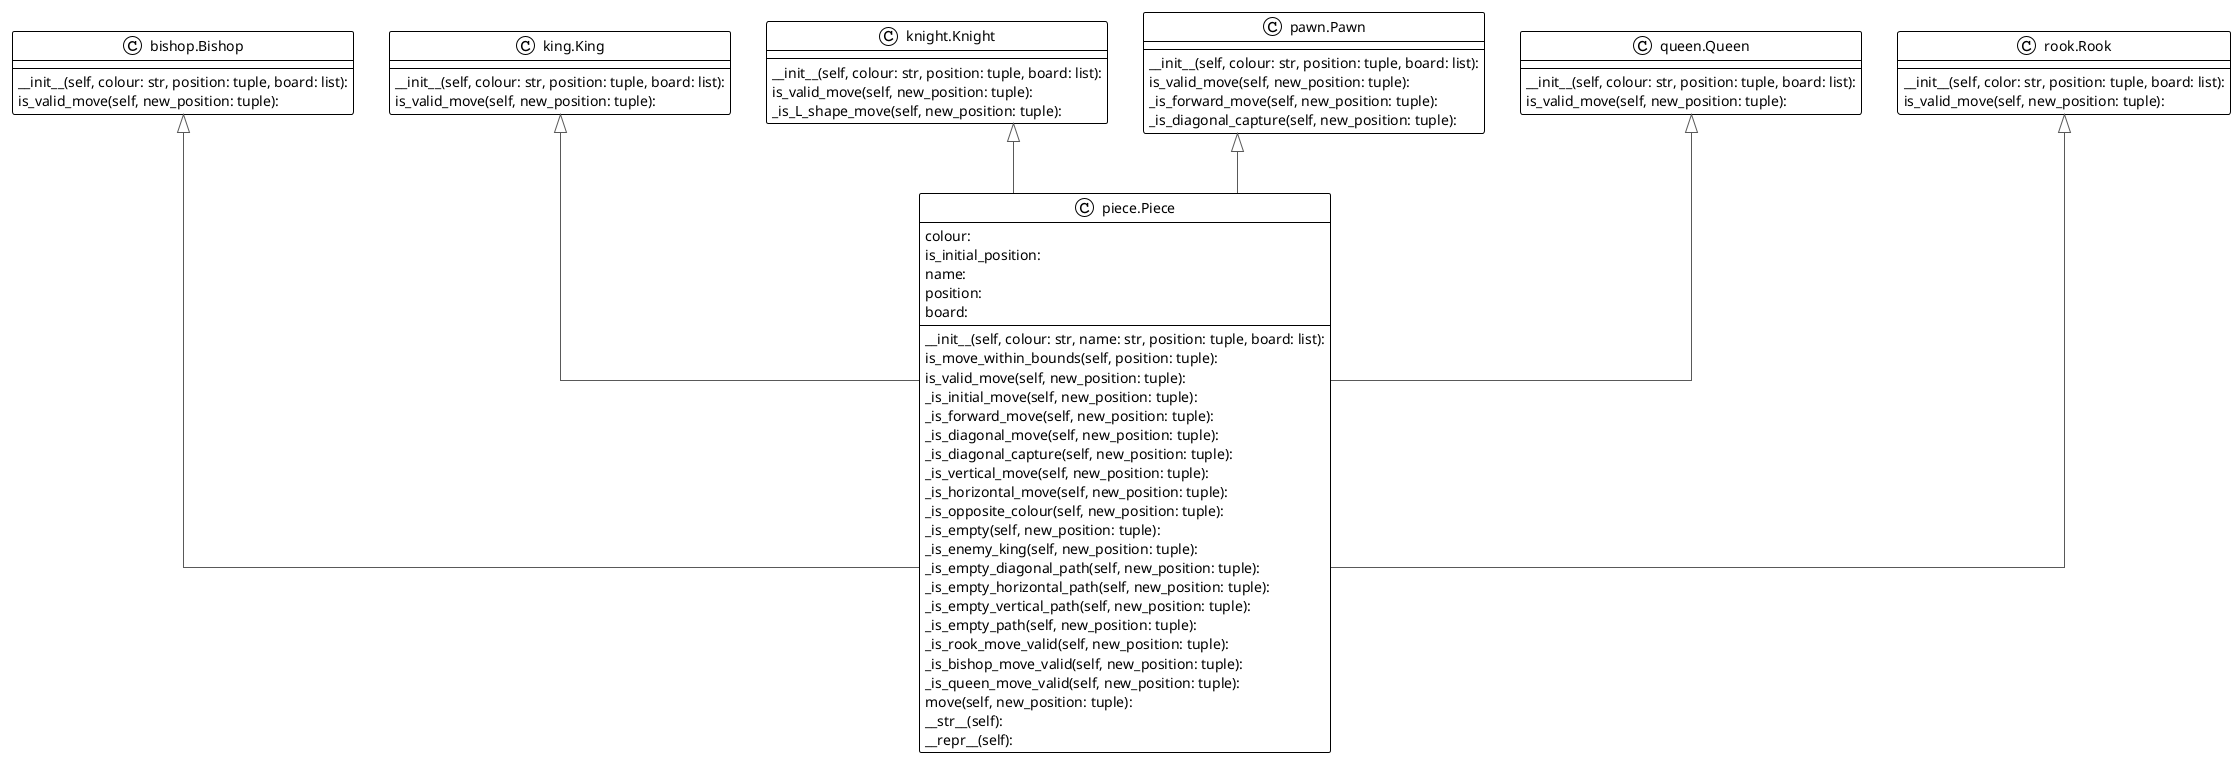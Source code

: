 @startuml

!theme plain
top to bottom direction
skinparam linetype ortho

class node2 as "bishop.Bishop" {
   __init__(self, colour: str, position: tuple, board: list): 
   is_valid_move(self, new_position: tuple): 
}
class node5 as "king.King" {
   __init__(self, colour: str, position: tuple, board: list): 
   is_valid_move(self, new_position: tuple): 
}
class node4 as "knight.Knight" {
   __init__(self, colour: str, position: tuple, board: list): 
   is_valid_move(self, new_position: tuple): 
   _is_L_shape_move(self, new_position: tuple): 
}
class node0 as "pawn.Pawn" {
   __init__(self, colour: str, position: tuple, board: list): 
   is_valid_move(self, new_position: tuple): 
   _is_forward_move(self, new_position: tuple): 
   _is_diagonal_capture(self, new_position: tuple): 
}
class node3 as "piece.Piece" {
   colour: 
   is_initial_position: 
   name: 
   position: 
   board: 
   __init__(self, colour: str, name: str, position: tuple, board: list): 
   is_move_within_bounds(self, position: tuple): 
   is_valid_move(self, new_position: tuple): 
   _is_initial_move(self, new_position: tuple): 
   _is_forward_move(self, new_position: tuple): 
   _is_diagonal_move(self, new_position: tuple): 
   _is_diagonal_capture(self, new_position: tuple): 
   _is_vertical_move(self, new_position: tuple): 
   _is_horizontal_move(self, new_position: tuple): 
   _is_opposite_colour(self, new_position: tuple): 
   _is_empty(self, new_position: tuple): 
   _is_enemy_king(self, new_position: tuple): 
   _is_empty_diagonal_path(self, new_position: tuple): 
   _is_empty_horizontal_path(self, new_position: tuple): 
   _is_empty_vertical_path(self, new_position: tuple): 
   _is_empty_path(self, new_position: tuple): 
   _is_rook_move_valid(self, new_position: tuple): 
   _is_bishop_move_valid(self, new_position: tuple): 
   _is_queen_move_valid(self, new_position: tuple): 
   move(self, new_position: tuple): 
   __str__(self): 
   __repr__(self): 
}
class node1 as "queen.Queen" {
   __init__(self, colour: str, position: tuple, board: list): 
   is_valid_move(self, new_position: tuple): 
}
class node6 as "rook.Rook" {
   __init__(self, color: str, position: tuple, board: list): 
   is_valid_move(self, new_position: tuple): 
}

node2  ^-[#595959,plain]-  node3 
node5  ^-[#595959,plain]-  node3 
node4  ^-[#595959,plain]-  node3 
node0  ^-[#595959,plain]-  node3 
node1  ^-[#595959,plain]-  node3 
node6  ^-[#595959,plain]-  node3 
@enduml
